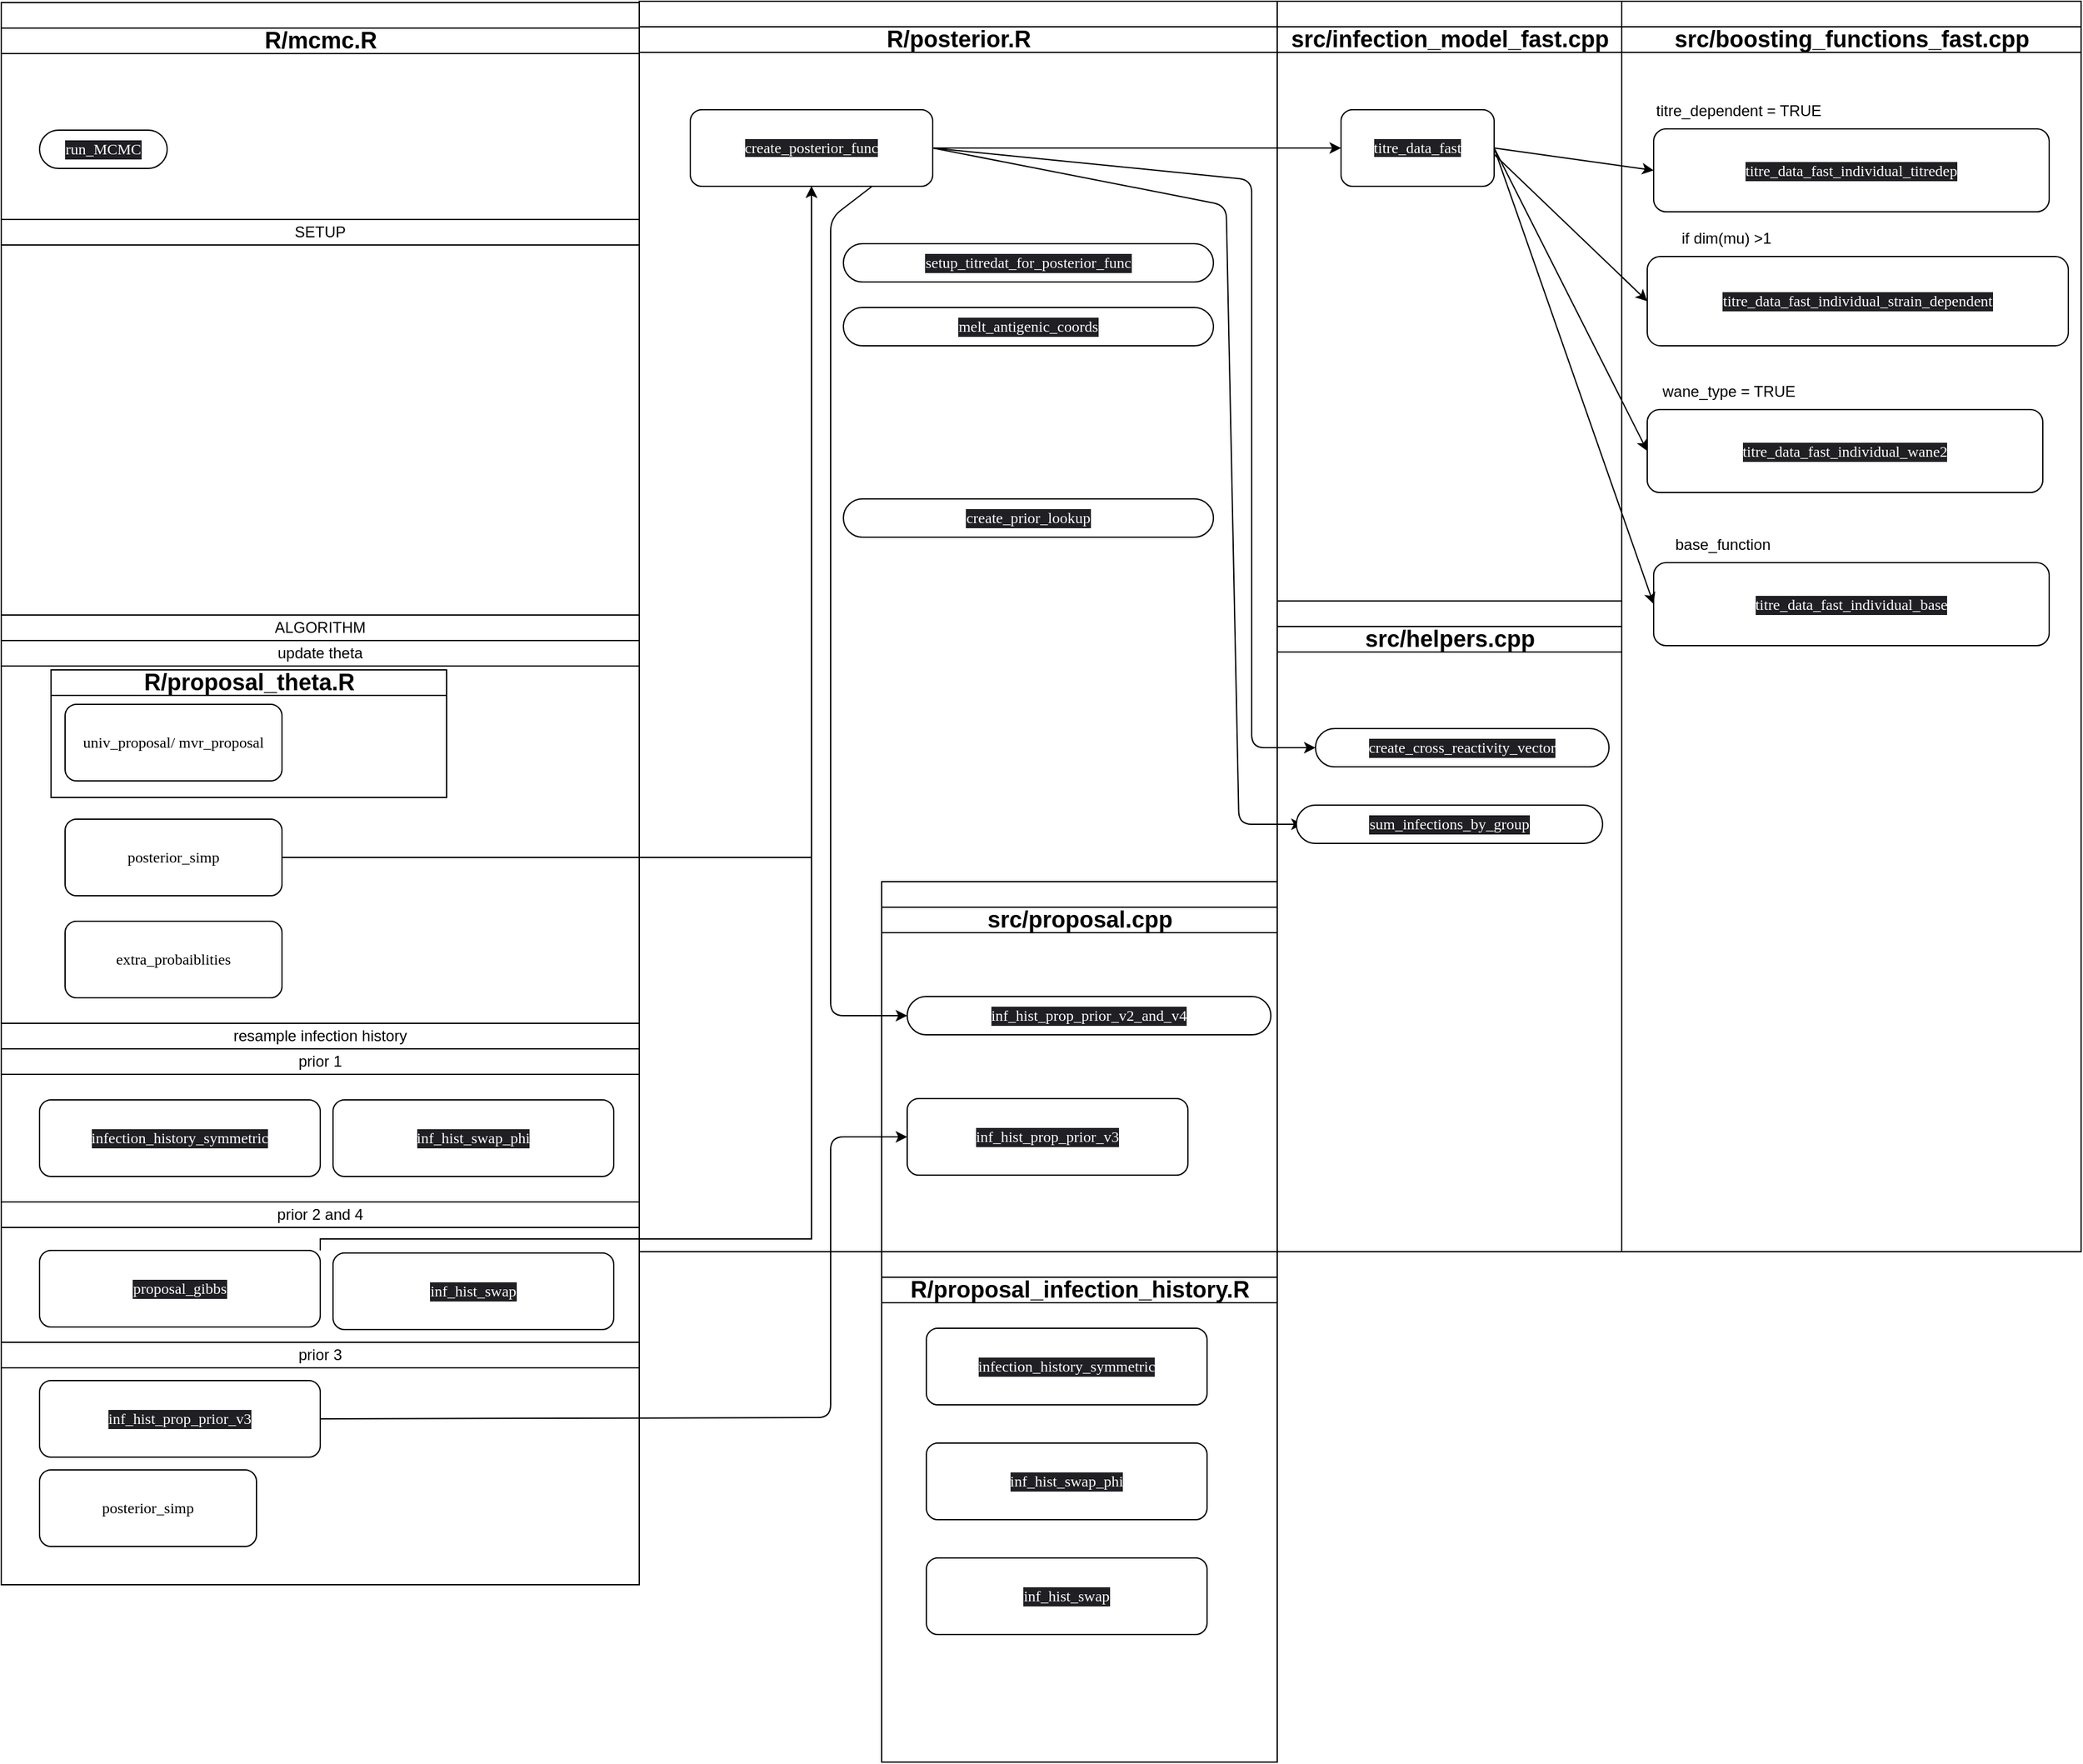 <mxfile version="13.6.10" type="device"><diagram name="Page-1" id="0783ab3e-0a74-02c8-0abd-f7b4e66b4bec"><mxGraphModel dx="1977" dy="1327" grid="1" gridSize="10" guides="1" tooltips="1" connect="1" arrows="1" fold="1" page="1" pageScale="1" pageWidth="850" pageHeight="1100" background="#ffffff" math="0" shadow="0"><root><mxCell id="0"/><mxCell id="1" parent="0"/><mxCell id="1c1d494c118603dd-1" value="" style="swimlane;html=1;childLayout=stackLayout;startSize=20;rounded=0;shadow=0;comic=0;labelBackgroundColor=none;strokeWidth=1;fontFamily=Verdana;fontSize=12;align=center;" parent="1" vertex="1"><mxGeometry x="40" y="11" width="500" height="1240" as="geometry"/></mxCell><mxCell id="1c1d494c118603dd-2" value="&lt;font style=&quot;font-size: 18px&quot;&gt;R/mcmc.R&lt;/font&gt;" style="swimlane;html=1;startSize=20;" parent="1c1d494c118603dd-1" vertex="1"><mxGeometry y="20" width="500" height="1220" as="geometry"><mxRectangle y="20" width="30" height="1220" as="alternateBounds"/></mxGeometry></mxCell><mxCell id="60571a20871a0731-8" value="&lt;p class=&quot;p1&quot; style=&quot;margin: 0px ; font-stretch: normal ; line-height: normal ; font-family: &amp;#34;menlo&amp;#34; ; color: rgb(255 , 255 , 255) ; background-color: rgb(31 , 31 , 36)&quot;&gt;run_MCMC&lt;/p&gt;" style="rounded=1;whiteSpace=wrap;html=1;shadow=0;comic=0;labelBackgroundColor=none;strokeWidth=1;fontFamily=Verdana;fontSize=12;align=center;arcSize=50;" parent="1c1d494c118603dd-2" vertex="1"><mxGeometry x="30" y="80" width="100" height="30" as="geometry"/></mxCell><mxCell id="8QWTe3ABIUKGOPnrF_GY-24" value="&lt;p class=&quot;p1&quot; style=&quot;margin: 0px ; font-stretch: normal ; line-height: normal ; font-family: &amp;#34;menlo&amp;#34; ; color: rgb(255 , 255 , 255) ; background-color: rgb(31 , 31 , 36)&quot;&gt;infection_history_symmetric&lt;/p&gt;" style="rounded=1;whiteSpace=wrap;html=1;" vertex="1" parent="1c1d494c118603dd-2"><mxGeometry x="30" y="840" width="220" height="60" as="geometry"/></mxCell><mxCell id="8QWTe3ABIUKGOPnrF_GY-14" value="&lt;p class=&quot;p1&quot; style=&quot;margin: 0px ; font-stretch: normal ; line-height: normal ; font-family: &amp;#34;menlo&amp;#34;&quot;&gt;&lt;span style=&quot;background-color: rgb(255 , 255 , 255)&quot;&gt;univ_proposal/ mvr_proposal&lt;/span&gt;&lt;/p&gt;" style="rounded=1;whiteSpace=wrap;html=1;" vertex="1" parent="1c1d494c118603dd-2"><mxGeometry x="50" y="530" width="170" height="60" as="geometry"/></mxCell><mxCell id="8QWTe3ABIUKGOPnrF_GY-15" value="&lt;p class=&quot;p1&quot; style=&quot;margin: 0px ; font-stretch: normal ; line-height: normal ; font-family: &amp;#34;menlo&amp;#34;&quot;&gt;&lt;span style=&quot;background-color: rgb(255 , 255 , 255)&quot;&gt;posterior_simp&lt;/span&gt;&lt;/p&gt;" style="rounded=1;whiteSpace=wrap;html=1;" vertex="1" parent="1c1d494c118603dd-2"><mxGeometry x="50" y="620" width="170" height="60" as="geometry"/></mxCell><mxCell id="8QWTe3ABIUKGOPnrF_GY-16" value="&lt;p class=&quot;p1&quot; style=&quot;margin: 0px ; font-stretch: normal ; line-height: normal ; font-family: &amp;#34;menlo&amp;#34;&quot;&gt;&lt;span style=&quot;background-color: rgb(255 , 255 , 255)&quot;&gt;extra_probaiblities&lt;/span&gt;&lt;/p&gt;" style="rounded=1;whiteSpace=wrap;html=1;" vertex="1" parent="1c1d494c118603dd-2"><mxGeometry x="50" y="700" width="170" height="60" as="geometry"/></mxCell><mxCell id="8QWTe3ABIUKGOPnrF_GY-37" value="&lt;p class=&quot;p1&quot; style=&quot;margin: 0px ; font-stretch: normal ; line-height: normal ; font-family: &amp;#34;menlo&amp;#34; ; color: rgb(255 , 255 , 255) ; background-color: rgb(31 , 31 , 36)&quot;&gt;proposal_gibbs&lt;/p&gt;" style="rounded=1;whiteSpace=wrap;html=1;" vertex="1" parent="1c1d494c118603dd-2"><mxGeometry x="30" y="958" width="220" height="60" as="geometry"/></mxCell><mxCell id="8QWTe3ABIUKGOPnrF_GY-39" value="&lt;p class=&quot;p1&quot; style=&quot;margin: 0px ; font-stretch: normal ; line-height: normal ; font-family: &amp;#34;menlo&amp;#34; ; color: rgb(255 , 255 , 255) ; background-color: rgb(31 , 31 , 36)&quot;&gt;inf_hist_prop_prior_v3&lt;/p&gt;" style="rounded=1;whiteSpace=wrap;html=1;" vertex="1" parent="1c1d494c118603dd-2"><mxGeometry x="30" y="1060" width="220" height="60" as="geometry"/></mxCell><mxCell id="8QWTe3ABIUKGOPnrF_GY-45" value="&lt;p class=&quot;p1&quot; style=&quot;margin: 0px ; font-stretch: normal ; line-height: normal ; font-family: &amp;#34;menlo&amp;#34;&quot;&gt;&lt;span style=&quot;background-color: rgb(255 , 255 , 255)&quot;&gt;posterior_simp&lt;/span&gt;&lt;/p&gt;" style="rounded=1;whiteSpace=wrap;html=1;" vertex="1" parent="1c1d494c118603dd-2"><mxGeometry x="30" y="1130" width="170" height="60" as="geometry"/></mxCell><mxCell id="8QWTe3ABIUKGOPnrF_GY-11" value="SETUP" style="rounded=0;whiteSpace=wrap;html=1;" vertex="1" parent="1c1d494c118603dd-2"><mxGeometry y="150" width="500" height="20" as="geometry"/></mxCell><mxCell id="8QWTe3ABIUKGOPnrF_GY-12" value="ALGORITHM" style="rounded=0;whiteSpace=wrap;html=1;" vertex="1" parent="1c1d494c118603dd-2"><mxGeometry y="460" width="500" height="20" as="geometry"/></mxCell><mxCell id="8QWTe3ABIUKGOPnrF_GY-20" value="update theta" style="rounded=0;whiteSpace=wrap;html=1;" vertex="1" parent="1c1d494c118603dd-2"><mxGeometry y="480" width="500" height="20" as="geometry"/></mxCell><mxCell id="8QWTe3ABIUKGOPnrF_GY-21" value="resample infection history" style="rounded=0;whiteSpace=wrap;html=1;" vertex="1" parent="1c1d494c118603dd-2"><mxGeometry y="780" width="500" height="20" as="geometry"/></mxCell><mxCell id="8QWTe3ABIUKGOPnrF_GY-41" value="prior 1" style="rounded=0;whiteSpace=wrap;html=1;" vertex="1" parent="1c1d494c118603dd-2"><mxGeometry y="800" width="500" height="20" as="geometry"/></mxCell><mxCell id="8QWTe3ABIUKGOPnrF_GY-43" value="prior 2 and 4" style="rounded=0;whiteSpace=wrap;html=1;" vertex="1" parent="1c1d494c118603dd-2"><mxGeometry y="920" width="500" height="20" as="geometry"/></mxCell><mxCell id="8QWTe3ABIUKGOPnrF_GY-44" value="prior 3" style="rounded=0;whiteSpace=wrap;html=1;" vertex="1" parent="1c1d494c118603dd-2"><mxGeometry y="1030" width="500" height="20" as="geometry"/></mxCell><mxCell id="8QWTe3ABIUKGOPnrF_GY-179" value="&lt;span style=&quot;font-size: 18px&quot;&gt;R/proposal_theta.R&lt;/span&gt;" style="swimlane;html=1;startSize=20;" vertex="1" parent="1c1d494c118603dd-2"><mxGeometry x="39" y="503" width="310" height="100" as="geometry"><mxRectangle y="20" width="30" height="1220" as="alternateBounds"/></mxGeometry></mxCell><mxCell id="8QWTe3ABIUKGOPnrF_GY-36" value="&lt;p class=&quot;p1&quot; style=&quot;margin: 0px ; font-stretch: normal ; line-height: normal ; font-family: &amp;#34;menlo&amp;#34; ; color: rgb(255 , 255 , 255) ; background-color: rgb(31 , 31 , 36)&quot;&gt;inf_hist_swap_phi&lt;/p&gt;" style="rounded=1;whiteSpace=wrap;html=1;" vertex="1" parent="1c1d494c118603dd-2"><mxGeometry x="260" y="840" width="220" height="60" as="geometry"/></mxCell><mxCell id="8QWTe3ABIUKGOPnrF_GY-38" value="&lt;p class=&quot;p1&quot; style=&quot;margin: 0px ; font-stretch: normal ; line-height: normal ; font-family: &amp;#34;menlo&amp;#34; ; color: rgb(255 , 255 , 255) ; background-color: rgb(31 , 31 , 36)&quot;&gt;inf_hist_swap&lt;/p&gt;" style="rounded=1;whiteSpace=wrap;html=1;" vertex="1" parent="1c1d494c118603dd-2"><mxGeometry x="260" y="960" width="220" height="60" as="geometry"/></mxCell><mxCell id="8QWTe3ABIUKGOPnrF_GY-68" value="" style="swimlane;html=1;childLayout=stackLayout;startSize=20;rounded=0;shadow=0;comic=0;labelBackgroundColor=none;strokeWidth=1;fontFamily=Verdana;fontSize=12;align=center;" vertex="1" parent="1"><mxGeometry x="540" y="10" width="500" height="980" as="geometry"/></mxCell><mxCell id="8QWTe3ABIUKGOPnrF_GY-69" value="&lt;font style=&quot;font-size: 18px&quot;&gt;R/posterior.R&lt;/font&gt;" style="swimlane;html=1;startSize=20;" vertex="1" parent="8QWTe3ABIUKGOPnrF_GY-68"><mxGeometry y="20" width="500" height="960" as="geometry"><mxRectangle y="20" width="30" height="1220" as="alternateBounds"/></mxGeometry></mxCell><mxCell id="8QWTe3ABIUKGOPnrF_GY-87" value="&lt;meta charset=&quot;utf-8&quot;&gt;&lt;span style=&quot;color: rgb(255, 255, 255); font-family: menlo; font-size: 12px; font-style: normal; font-weight: 400; letter-spacing: normal; text-align: center; text-indent: 0px; text-transform: none; word-spacing: 0px; background-color: rgb(31, 31, 36); display: inline; float: none;&quot;&gt;create_posterior_func&lt;/span&gt;" style="whiteSpace=wrap;html=1;rounded=1;" vertex="1" parent="8QWTe3ABIUKGOPnrF_GY-69"><mxGeometry x="40" y="65" width="190" height="60" as="geometry"/></mxCell><mxCell id="8QWTe3ABIUKGOPnrF_GY-94" value="&lt;p class=&quot;p1&quot; style=&quot;margin: 0px ; font-stretch: normal ; line-height: normal ; font-family: &amp;#34;menlo&amp;#34; ; color: rgb(255 , 255 , 255) ; background-color: rgb(31 , 31 , 36)&quot;&gt;melt_antigenic_coords&lt;/p&gt;" style="rounded=1;whiteSpace=wrap;html=1;shadow=0;comic=0;labelBackgroundColor=none;strokeWidth=1;fontFamily=Verdana;fontSize=12;align=center;arcSize=50;" vertex="1" parent="8QWTe3ABIUKGOPnrF_GY-69"><mxGeometry x="160" y="220" width="290" height="30" as="geometry"/></mxCell><mxCell id="8QWTe3ABIUKGOPnrF_GY-89" value="&lt;p class=&quot;p1&quot; style=&quot;margin: 0px ; font-stretch: normal ; line-height: normal ; font-family: &amp;#34;menlo&amp;#34; ; color: rgb(255 , 255 , 255) ; background-color: rgb(31 , 31 , 36)&quot;&gt;setup_titredat_for_posterior_func&lt;/p&gt;" style="rounded=1;whiteSpace=wrap;html=1;shadow=0;comic=0;labelBackgroundColor=none;strokeWidth=1;fontFamily=Verdana;fontSize=12;align=center;arcSize=50;" vertex="1" parent="8QWTe3ABIUKGOPnrF_GY-69"><mxGeometry x="160" y="170" width="290" height="30" as="geometry"/></mxCell><mxCell id="8QWTe3ABIUKGOPnrF_GY-97" value="&lt;p class=&quot;p1&quot; style=&quot;margin: 0px ; font-stretch: normal ; line-height: normal ; font-family: &amp;#34;menlo&amp;#34; ; color: rgb(255 , 255 , 255) ; background-color: rgb(31 , 31 , 36)&quot;&gt;create_prior_lookup&lt;/p&gt;" style="rounded=1;whiteSpace=wrap;html=1;shadow=0;comic=0;labelBackgroundColor=none;strokeWidth=1;fontFamily=Verdana;fontSize=12;align=center;arcSize=50;" vertex="1" parent="8QWTe3ABIUKGOPnrF_GY-69"><mxGeometry x="160" y="370" width="290" height="30" as="geometry"/></mxCell><mxCell id="8QWTe3ABIUKGOPnrF_GY-159" value="" style="endArrow=classic;html=1;entryX=0;entryY=0.5;entryDx=0;entryDy=0;exitX=1;exitY=0.5;exitDx=0;exitDy=0;" edge="1" parent="8QWTe3ABIUKGOPnrF_GY-69" source="8QWTe3ABIUKGOPnrF_GY-87"><mxGeometry width="50" height="50" relative="1" as="geometry"><mxPoint x="220" y="160" as="sourcePoint"/><mxPoint x="520" y="625" as="targetPoint"/><Array as="points"><mxPoint x="460" y="140"/><mxPoint x="470" y="625"/></Array></mxGeometry></mxCell><mxCell id="8QWTe3ABIUKGOPnrF_GY-164" value="" style="swimlane;html=1;childLayout=stackLayout;startSize=20;rounded=0;shadow=0;comic=0;labelBackgroundColor=none;strokeWidth=1;fontFamily=Verdana;fontSize=12;align=center;" vertex="1" parent="8QWTe3ABIUKGOPnrF_GY-69"><mxGeometry x="190" y="670" width="310" height="290" as="geometry"/></mxCell><mxCell id="8QWTe3ABIUKGOPnrF_GY-165" value="&lt;span style=&quot;font-size: 18px&quot;&gt;src/proposal.cpp&lt;/span&gt;" style="swimlane;html=1;startSize=20;" vertex="1" parent="8QWTe3ABIUKGOPnrF_GY-164"><mxGeometry y="20" width="310" height="270" as="geometry"><mxRectangle y="20" width="30" height="1220" as="alternateBounds"/></mxGeometry></mxCell><mxCell id="8QWTe3ABIUKGOPnrF_GY-107" value="&lt;p class=&quot;p1&quot; style=&quot;margin: 0px ; font-stretch: normal ; line-height: normal ; font-family: &amp;#34;menlo&amp;#34; ; color: rgb(255 , 255 , 255) ; background-color: rgb(31 , 31 , 36)&quot;&gt;inf_hist_prop_prior_v2_and_v4&lt;/p&gt;" style="rounded=1;whiteSpace=wrap;html=1;shadow=0;comic=0;labelBackgroundColor=none;strokeWidth=1;fontFamily=Verdana;fontSize=12;align=center;arcSize=50;" vertex="1" parent="8QWTe3ABIUKGOPnrF_GY-165"><mxGeometry x="20" y="70" width="285" height="30" as="geometry"/></mxCell><mxCell id="8QWTe3ABIUKGOPnrF_GY-168" value="&lt;p class=&quot;p1&quot; style=&quot;margin: 0px ; font-stretch: normal ; line-height: normal ; font-family: &amp;#34;menlo&amp;#34; ; color: rgb(255 , 255 , 255) ; background-color: rgb(31 , 31 , 36)&quot;&gt;inf_hist_prop_prior_v3&lt;/p&gt;" style="rounded=1;whiteSpace=wrap;html=1;" vertex="1" parent="8QWTe3ABIUKGOPnrF_GY-165"><mxGeometry x="20" y="150" width="220" height="60" as="geometry"/></mxCell><mxCell id="8QWTe3ABIUKGOPnrF_GY-169" value="" style="endArrow=classic;html=1;exitX=0.75;exitY=1;exitDx=0;exitDy=0;entryX=0;entryY=0.5;entryDx=0;entryDy=0;" edge="1" parent="8QWTe3ABIUKGOPnrF_GY-69" source="8QWTe3ABIUKGOPnrF_GY-87" target="8QWTe3ABIUKGOPnrF_GY-107"><mxGeometry width="50" height="50" relative="1" as="geometry"><mxPoint x="260" y="640" as="sourcePoint"/><mxPoint x="310" y="590" as="targetPoint"/><Array as="points"><mxPoint x="150" y="150"/><mxPoint x="150" y="775"/></Array></mxGeometry></mxCell><mxCell id="8QWTe3ABIUKGOPnrF_GY-88" value="" style="edgeStyle=orthogonalEdgeStyle;rounded=0;orthogonalLoop=1;jettySize=auto;html=1;" edge="1" parent="1" source="8QWTe3ABIUKGOPnrF_GY-15" target="8QWTe3ABIUKGOPnrF_GY-87"><mxGeometry relative="1" as="geometry"/></mxCell><mxCell id="8QWTe3ABIUKGOPnrF_GY-117" value="" style="swimlane;html=1;childLayout=stackLayout;startSize=20;rounded=0;shadow=0;comic=0;labelBackgroundColor=none;strokeWidth=1;fontFamily=Verdana;fontSize=12;align=center;" vertex="1" parent="1"><mxGeometry x="1040" y="10" width="270" height="470" as="geometry"/></mxCell><mxCell id="8QWTe3ABIUKGOPnrF_GY-118" value="&lt;font style=&quot;font-size: 18px&quot;&gt;src/infection_model_fast.cpp&lt;/font&gt;" style="swimlane;html=1;startSize=20;" vertex="1" parent="8QWTe3ABIUKGOPnrF_GY-117"><mxGeometry y="20" width="270" height="450" as="geometry"><mxRectangle y="20" width="30" height="1220" as="alternateBounds"/></mxGeometry></mxCell><mxCell id="8QWTe3ABIUKGOPnrF_GY-127" value="&lt;meta charset=&quot;utf-8&quot;&gt;&lt;span style=&quot;color: rgb(255, 255, 255); font-family: menlo; font-size: 12px; font-style: normal; font-weight: 400; letter-spacing: normal; text-align: center; text-indent: 0px; text-transform: none; word-spacing: 0px; background-color: rgb(31, 31, 36); display: inline; float: none;&quot;&gt;titre_data_fast&lt;/span&gt;" style="whiteSpace=wrap;html=1;rounded=1;" vertex="1" parent="8QWTe3ABIUKGOPnrF_GY-118"><mxGeometry x="50" y="65" width="120" height="60" as="geometry"/></mxCell><mxCell id="8QWTe3ABIUKGOPnrF_GY-128" value="" style="edgeStyle=orthogonalEdgeStyle;rounded=0;orthogonalLoop=1;jettySize=auto;html=1;" edge="1" parent="1" source="8QWTe3ABIUKGOPnrF_GY-87" target="8QWTe3ABIUKGOPnrF_GY-127"><mxGeometry relative="1" as="geometry"/></mxCell><mxCell id="8QWTe3ABIUKGOPnrF_GY-129" value="" style="swimlane;html=1;childLayout=stackLayout;startSize=20;rounded=0;shadow=0;comic=0;labelBackgroundColor=none;strokeWidth=1;fontFamily=Verdana;fontSize=12;align=center;" vertex="1" parent="1"><mxGeometry x="1310" y="10" width="360" height="980" as="geometry"/></mxCell><mxCell id="8QWTe3ABIUKGOPnrF_GY-134" value="&lt;font style=&quot;font-size: 18px&quot;&gt;src/boosting_functions_fast.cpp&lt;/font&gt;" style="swimlane;html=1;startSize=20;" vertex="1" parent="8QWTe3ABIUKGOPnrF_GY-129"><mxGeometry y="20" width="360" height="960" as="geometry"><mxRectangle y="20" width="30" height="1220" as="alternateBounds"/></mxGeometry></mxCell><mxCell id="8QWTe3ABIUKGOPnrF_GY-148" value="" style="swimlane;html=1;childLayout=stackLayout;startSize=20;rounded=0;shadow=0;comic=0;labelBackgroundColor=none;strokeWidth=1;fontFamily=Verdana;fontSize=12;align=center;" vertex="1" parent="8QWTe3ABIUKGOPnrF_GY-134"><mxGeometry x="-270" y="450" width="270" height="510" as="geometry"/></mxCell><mxCell id="8QWTe3ABIUKGOPnrF_GY-149" value="&lt;span style=&quot;font-size: 18px&quot;&gt;src/helpers.cpp&lt;/span&gt;" style="swimlane;html=1;startSize=20;" vertex="1" parent="8QWTe3ABIUKGOPnrF_GY-148"><mxGeometry y="20" width="270" height="490" as="geometry"><mxRectangle y="20" width="30" height="1220" as="alternateBounds"/></mxGeometry></mxCell><mxCell id="8QWTe3ABIUKGOPnrF_GY-95" value="&lt;p class=&quot;p1&quot; style=&quot;margin: 0px ; font-stretch: normal ; line-height: normal ; font-family: &amp;#34;menlo&amp;#34; ; color: rgb(255 , 255 , 255) ; background-color: rgb(31 , 31 , 36)&quot;&gt;create_cross_reactivity_vector&lt;/p&gt;" style="rounded=1;whiteSpace=wrap;html=1;shadow=0;comic=0;labelBackgroundColor=none;strokeWidth=1;fontFamily=Verdana;fontSize=12;align=center;arcSize=50;" vertex="1" parent="8QWTe3ABIUKGOPnrF_GY-149"><mxGeometry x="30" y="80" width="230" height="30" as="geometry"/></mxCell><mxCell id="8QWTe3ABIUKGOPnrF_GY-106" value="&lt;p class=&quot;p1&quot; style=&quot;margin: 0px ; font-stretch: normal ; line-height: normal ; font-family: &amp;#34;menlo&amp;#34; ; color: rgb(255 , 255 , 255) ; background-color: rgb(31 , 31 , 36)&quot;&gt;sum_infections_by_group&lt;/p&gt;" style="rounded=1;whiteSpace=wrap;html=1;shadow=0;comic=0;labelBackgroundColor=none;strokeWidth=1;fontFamily=Verdana;fontSize=12;align=center;arcSize=50;" vertex="1" parent="8QWTe3ABIUKGOPnrF_GY-149"><mxGeometry x="15" y="140" width="240" height="30" as="geometry"/></mxCell><mxCell id="8QWTe3ABIUKGOPnrF_GY-140" value="&lt;p class=&quot;p1&quot; style=&quot;margin: 0px ; font-stretch: normal ; line-height: normal ; font-family: &amp;#34;menlo&amp;#34; ; color: rgb(255 , 255 , 255) ; background-color: rgb(31 , 31 , 36)&quot;&gt;titre_data_fast_individual_base&lt;/p&gt;" style="whiteSpace=wrap;html=1;rounded=1;" vertex="1" parent="8QWTe3ABIUKGOPnrF_GY-134"><mxGeometry x="25" y="420" width="310" height="65" as="geometry"/></mxCell><mxCell id="8QWTe3ABIUKGOPnrF_GY-183" value="&lt;p class=&quot;p1&quot;&gt;base_function&lt;/p&gt;" style="text;whiteSpace=wrap;html=1;" vertex="1" parent="8QWTe3ABIUKGOPnrF_GY-134"><mxGeometry x="40" y="380" width="100" height="50" as="geometry"/></mxCell><mxCell id="8QWTe3ABIUKGOPnrF_GY-186" value="&lt;p class=&quot;p1&quot;&gt;wane_type = TRUE&lt;/p&gt;" style="text;whiteSpace=wrap;html=1;" vertex="1" parent="8QWTe3ABIUKGOPnrF_GY-134"><mxGeometry x="30" y="260" width="150" height="50" as="geometry"/></mxCell><mxCell id="8QWTe3ABIUKGOPnrF_GY-185" value="&lt;p class=&quot;p1&quot;&gt;if dim(mu) &amp;gt;1&lt;/p&gt;" style="text;whiteSpace=wrap;html=1;" vertex="1" parent="8QWTe3ABIUKGOPnrF_GY-134"><mxGeometry x="45" y="140" width="120" height="50" as="geometry"/></mxCell><mxCell id="8QWTe3ABIUKGOPnrF_GY-184" value="&lt;p class=&quot;p1&quot;&gt;titre_dependent = TRUE&lt;/p&gt;" style="text;whiteSpace=wrap;html=1;" vertex="1" parent="8QWTe3ABIUKGOPnrF_GY-134"><mxGeometry x="25" y="40" width="160" height="50" as="geometry"/></mxCell><mxCell id="8QWTe3ABIUKGOPnrF_GY-142" value="&lt;p class=&quot;p1&quot; style=&quot;margin: 0px ; font-stretch: normal ; line-height: normal ; font-family: &amp;#34;menlo&amp;#34; ; color: rgb(255 , 255 , 255) ; background-color: rgb(31 , 31 , 36)&quot;&gt;titre_data_fast_individual_wane2&lt;/p&gt;" style="whiteSpace=wrap;html=1;rounded=1;" vertex="1" parent="8QWTe3ABIUKGOPnrF_GY-134"><mxGeometry x="20" y="300" width="310" height="65" as="geometry"/></mxCell><mxCell id="8QWTe3ABIUKGOPnrF_GY-143" value="&lt;p class=&quot;p1&quot; style=&quot;margin: 0px ; font-stretch: normal ; line-height: normal ; font-family: &amp;#34;menlo&amp;#34; ; color: rgb(255 , 255 , 255) ; background-color: rgb(31 , 31 , 36)&quot;&gt;titre_data_fast_individual_titredep&lt;/p&gt;" style="whiteSpace=wrap;html=1;rounded=1;" vertex="1" parent="8QWTe3ABIUKGOPnrF_GY-134"><mxGeometry x="25" y="80" width="310" height="65" as="geometry"/></mxCell><mxCell id="8QWTe3ABIUKGOPnrF_GY-144" value="&lt;p class=&quot;p1&quot; style=&quot;margin: 0px ; font-stretch: normal ; line-height: normal ; font-family: &amp;#34;menlo&amp;#34; ; color: rgb(255 , 255 , 255) ; background-color: rgb(31 , 31 , 36)&quot;&gt;titre_data_fast_individual_strain_dependent&lt;/p&gt;" style="whiteSpace=wrap;html=1;rounded=1;" vertex="1" parent="8QWTe3ABIUKGOPnrF_GY-134"><mxGeometry x="20" y="180" width="330" height="70" as="geometry"/></mxCell><mxCell id="8QWTe3ABIUKGOPnrF_GY-141" value="" style="endArrow=classic;html=1;entryX=0;entryY=0.5;entryDx=0;entryDy=0;exitX=1;exitY=0.5;exitDx=0;exitDy=0;" edge="1" parent="1" source="8QWTe3ABIUKGOPnrF_GY-127" target="8QWTe3ABIUKGOPnrF_GY-140"><mxGeometry width="50" height="50" relative="1" as="geometry"><mxPoint x="1090" y="250" as="sourcePoint"/><mxPoint x="1140" y="200" as="targetPoint"/><Array as="points"/></mxGeometry></mxCell><mxCell id="8QWTe3ABIUKGOPnrF_GY-145" value="" style="endArrow=classic;html=1;entryX=0;entryY=0.5;entryDx=0;entryDy=0;exitX=1;exitY=0.5;exitDx=0;exitDy=0;" edge="1" parent="1" source="8QWTe3ABIUKGOPnrF_GY-127" target="8QWTe3ABIUKGOPnrF_GY-142"><mxGeometry width="50" height="50" relative="1" as="geometry"><mxPoint x="1210" y="130" as="sourcePoint"/><mxPoint x="1340" y="132.5" as="targetPoint"/><Array as="points"/></mxGeometry></mxCell><mxCell id="8QWTe3ABIUKGOPnrF_GY-146" value="" style="endArrow=classic;html=1;entryX=0;entryY=0.5;entryDx=0;entryDy=0;exitX=1;exitY=0.5;exitDx=0;exitDy=0;" edge="1" parent="1" source="8QWTe3ABIUKGOPnrF_GY-127" target="8QWTe3ABIUKGOPnrF_GY-143"><mxGeometry width="50" height="50" relative="1" as="geometry"><mxPoint x="1220" y="140" as="sourcePoint"/><mxPoint x="1350" y="242.5" as="targetPoint"/><Array as="points"/></mxGeometry></mxCell><mxCell id="8QWTe3ABIUKGOPnrF_GY-147" value="" style="endArrow=classic;html=1;entryX=0;entryY=0.5;entryDx=0;entryDy=0;" edge="1" parent="1" target="8QWTe3ABIUKGOPnrF_GY-144"><mxGeometry width="50" height="50" relative="1" as="geometry"><mxPoint x="1210" y="130" as="sourcePoint"/><mxPoint x="1350" y="342.5" as="targetPoint"/><Array as="points"/></mxGeometry></mxCell><mxCell id="8QWTe3ABIUKGOPnrF_GY-158" value="" style="endArrow=classic;html=1;entryX=0;entryY=0.5;entryDx=0;entryDy=0;exitX=1;exitY=0.5;exitDx=0;exitDy=0;" edge="1" parent="1" source="8QWTe3ABIUKGOPnrF_GY-87" target="8QWTe3ABIUKGOPnrF_GY-95"><mxGeometry width="50" height="50" relative="1" as="geometry"><mxPoint x="770" y="130" as="sourcePoint"/><mxPoint x="1020" y="600" as="targetPoint"/><Array as="points"><mxPoint x="1020" y="150"/><mxPoint x="1020" y="595"/></Array></mxGeometry></mxCell><mxCell id="8QWTe3ABIUKGOPnrF_GY-170" value="" style="endArrow=classic;html=1;exitX=1;exitY=0.5;exitDx=0;exitDy=0;entryX=0;entryY=0.5;entryDx=0;entryDy=0;" edge="1" parent="1" source="8QWTe3ABIUKGOPnrF_GY-39" target="8QWTe3ABIUKGOPnrF_GY-168"><mxGeometry width="50" height="50" relative="1" as="geometry"><mxPoint x="800" y="670" as="sourcePoint"/><mxPoint x="850" y="620" as="targetPoint"/><Array as="points"><mxPoint x="690" y="1120"/><mxPoint x="690" y="900"/></Array></mxGeometry></mxCell><mxCell id="8QWTe3ABIUKGOPnrF_GY-171" value="" style="edgeStyle=orthogonalEdgeStyle;rounded=0;orthogonalLoop=1;jettySize=auto;html=1;exitX=1;exitY=0;exitDx=0;exitDy=0;entryX=0.5;entryY=1;entryDx=0;entryDy=0;" edge="1" parent="1" source="8QWTe3ABIUKGOPnrF_GY-37" target="8QWTe3ABIUKGOPnrF_GY-87"><mxGeometry relative="1" as="geometry"><mxPoint x="260" y="735.0" as="sourcePoint"/><mxPoint x="675" y="210" as="targetPoint"/><Array as="points"><mxPoint x="675" y="980"/></Array></mxGeometry></mxCell><mxCell id="8QWTe3ABIUKGOPnrF_GY-172" value="" style="swimlane;html=1;childLayout=stackLayout;startSize=20;rounded=0;shadow=0;comic=0;labelBackgroundColor=none;strokeWidth=1;fontFamily=Verdana;fontSize=12;align=center;" vertex="1" parent="1"><mxGeometry x="730" y="990" width="310" height="400" as="geometry"/></mxCell><mxCell id="8QWTe3ABIUKGOPnrF_GY-173" value="&lt;span style=&quot;font-size: 18px&quot;&gt;R/proposal_infection_history.R&lt;/span&gt;" style="swimlane;html=1;startSize=20;" vertex="1" parent="8QWTe3ABIUKGOPnrF_GY-172"><mxGeometry y="20" width="310" height="380" as="geometry"><mxRectangle y="20" width="30" height="1220" as="alternateBounds"/></mxGeometry></mxCell><mxCell id="8QWTe3ABIUKGOPnrF_GY-176" value="&lt;p class=&quot;p1&quot; style=&quot;margin: 0px ; font-stretch: normal ; line-height: normal ; font-family: &amp;#34;menlo&amp;#34; ; color: rgb(255 , 255 , 255) ; background-color: rgb(31 , 31 , 36)&quot;&gt;infection_history_symmetric&lt;/p&gt;" style="rounded=1;whiteSpace=wrap;html=1;" vertex="1" parent="8QWTe3ABIUKGOPnrF_GY-173"><mxGeometry x="35" y="40" width="220" height="60" as="geometry"/></mxCell><mxCell id="8QWTe3ABIUKGOPnrF_GY-177" value="&lt;p class=&quot;p1&quot; style=&quot;margin: 0px ; font-stretch: normal ; line-height: normal ; font-family: &amp;#34;menlo&amp;#34; ; color: rgb(255 , 255 , 255) ; background-color: rgb(31 , 31 , 36)&quot;&gt;inf_hist_swap_phi&lt;/p&gt;" style="rounded=1;whiteSpace=wrap;html=1;" vertex="1" parent="8QWTe3ABIUKGOPnrF_GY-173"><mxGeometry x="35" y="130" width="220" height="60" as="geometry"/></mxCell><mxCell id="8QWTe3ABIUKGOPnrF_GY-178" value="&lt;p class=&quot;p1&quot; style=&quot;margin: 0px ; font-stretch: normal ; line-height: normal ; font-family: &amp;#34;menlo&amp;#34; ; color: rgb(255 , 255 , 255) ; background-color: rgb(31 , 31 , 36)&quot;&gt;inf_hist_swap&lt;/p&gt;" style="rounded=1;whiteSpace=wrap;html=1;" vertex="1" parent="8QWTe3ABIUKGOPnrF_GY-173"><mxGeometry x="35" y="220" width="220" height="60" as="geometry"/></mxCell></root></mxGraphModel></diagram></mxfile>
